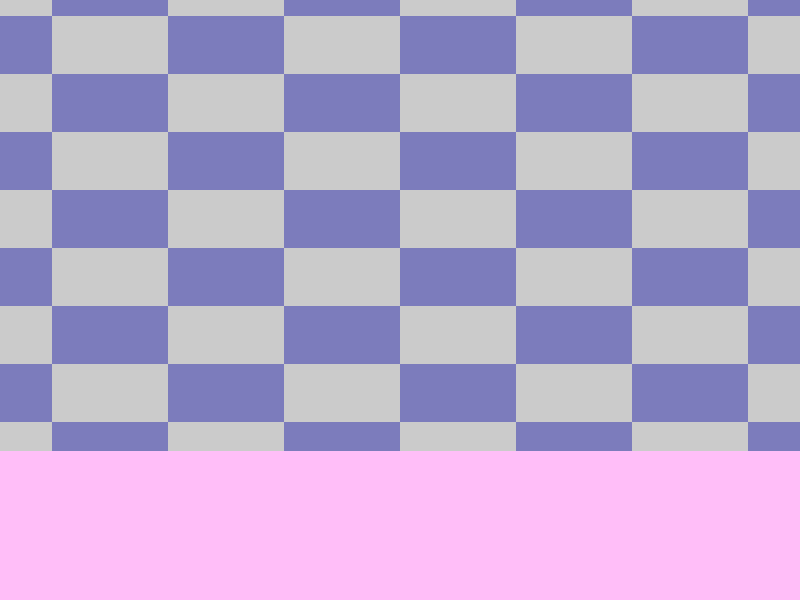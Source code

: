 // Persistence Of Vision raytracer version 3.5 sample file.
// Utah Teapot w/ Bezier patches
// adapted by Alexander Enzmann


global_settings { assumed_gamma 1.0 }

#include "shapes.inc"
#include "colors.inc"
#include "textures.inc"

#declare My_Focus = <0.0000, 1.0, 0.0000>;

#declare My_Camera_Location = <0.0, 1.0, -7.0>;
                     
#declare Water = color White filter 0.95;

#declare My_Water_Texture =
texture {
        pigment {Water}
    finish {                
//        phong 0.9 phong_size 100
        specular 0.75
        ambient 0.75
        diffuse 0.75
        conserve_energy
    }
}

#declare My_Water_Int =
interior {
    ior 1.05
    fade_distance 40
    fade_power 1
//    fade_color <1, 1, 1>
}

#declare My_Lava_Material =
material {
    texture {My_Water_Texture}
    interior {My_Water_Int}
}
                                    
#declare Camera_Focus_Up = 1.0;
#declare Camera_Zoom_In = 0;
camera {
   location  <My_Camera_Location.x,
              My_Camera_Location.y+Camera_Focus_Up,
              My_Camera_Location.z+Camera_Zoom_In>
                 //<0.0, 0.0, -10.0>
//   direction <0.0, 0.0,  1.0>
//   up        <0.0, 1.0,  0.0>
   up        <0.0, 1.0,  0.0>
   right     <2/3 , 0.0,  0.0>
   look_at   <My_Focus.x, My_Focus.y+Camera_Focus_Up, My_Focus.z>
}


#declare Sphere_Water = 
sphere {
    My_Focus, 1
    material {My_Lava_Material}
}

sky_sphere {
    pigment {
        gradient y
        color_map {
            [0 color CornflowerBlue]
            [1 color MidnightBlue]
        }
        scale 10
        translate -3.65
    }
}
    
/* Floor */
plane { y, -50
   pigment { color NeonPink*1.2}
}
                                             
#declare light_magnitude = 0.5;                                             
light_source { <0.0, 0.0, 10.0> colour light_magnitude}
light_source { <0.0, 0.0, -10.0> colour light_magnitude}
// two side lights
light_source { <100.0, 0.0, 10.0> colour light_magnitude}
light_source { <-100.0, 0.0, 10.0> colour light_magnitude}

/* Background */    
plane {
   z, 200

   texture {
      pigment {
         checker color red 0.2 green 0.2 blue 0.5
                 color red 0.6 green 0.6 blue 0.6
         scale 20
      }
   }
}


